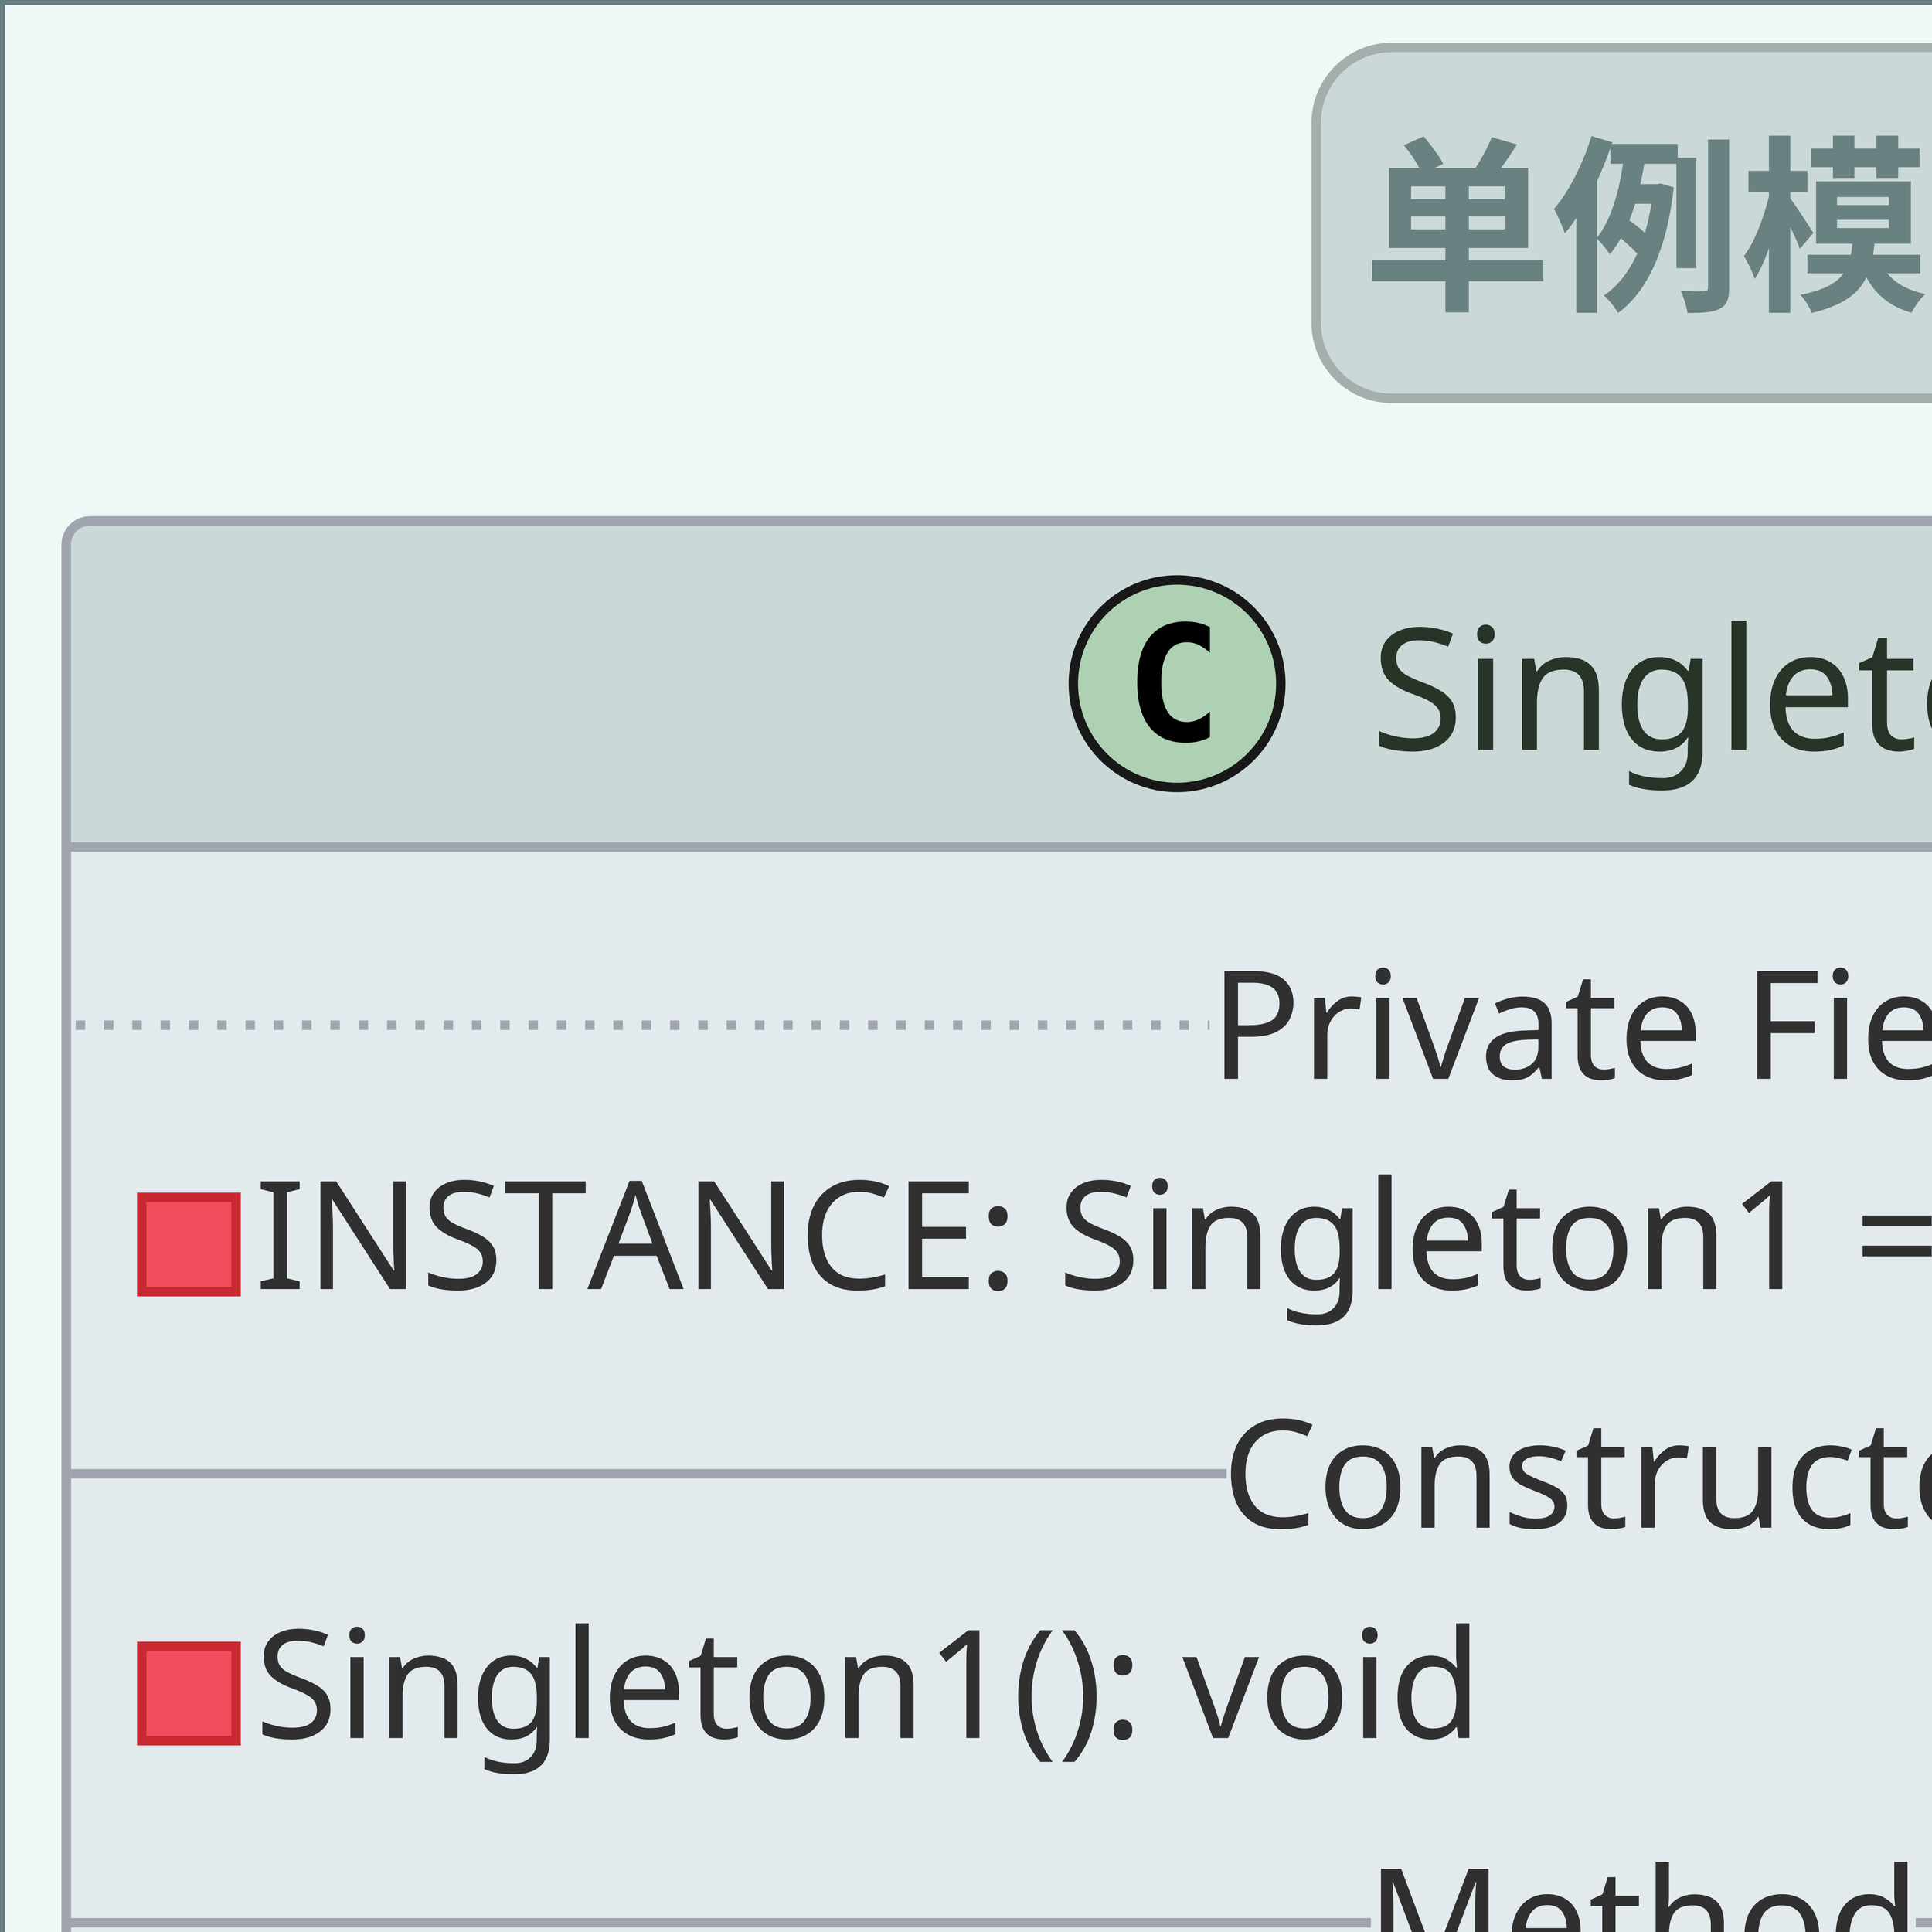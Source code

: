 @startuml
' 允许各种图混合使用
allowmixing
' UML图标题
title 单例模式

/'饿汉式1'/
class Singleton1{
	..Private Field..
	- INSTANCE: Singleton1 = new Singleton1()
	--Constructor--
	- Singleton1(): void
	__Method__
	+ getInstance(): Singleton1
}
Singleton1 o--> Singleton1

/'饿汉式2'/


/''''说明与样式
' 类之间的关系
依赖关系..>     .>		<.		<..
继承关系--|>    -|>		<|-		<|--
实现关系..|>    .|>		<|.		<|..
关联关系-->     <-->		--		->		<->
聚合关系--o     <--o		o-		o--
组合关系--*     <--*		*-		*--

' 访问权限
- private
# protected
~ default
+ public

' 备注
1. note top of Object : 备注在对象的四周
2. note "无方位位置" as Note1
3. note left: 备注在前一个类的四周
4. note on link #red : 链接注释
5. note left of Object
	注释内容
   end note

' 包
package com.lft.design.pattern {
	' 接口
	interface Interface
	' 棒棒糖接口()-- ()- --() -()
	Interface2 ()-- A
	' 抽象类
	abstract class AbstractClass
}
' 枚举
enum TimeUnit{
	DAYS
	HOURS
	MINUTES
	SECONDS
}

' 泛型
class Eye<? extends Head>{

}

' 命名空间
namespace net.dummy #DDDDDD {
	Meeting o-- Person
	.BaseClass <|- Meeting
}

' 改变箭头方向 left right up down
A .up.> B

' 关系类
class Student{
	Name
}
Student "0..*" -- "1..*" Course
(Student, Course) . Enrollment
class Enrollment{
	drop()
	cancel()
}

' 普通类
class Person{
	..Field..
	{field}				- name: String
	{static}{field}		- head: Head
	--Constructor--
	+ Person(name: String)
	==Method==
	{method}			+ getName(): String
	{abstract}{method}	+ doSomething(): void
	__Other__
}
class Head
Person "1" *-- "1" Head : contains >

' 类说明
class A << (I,#FF7700) 说明 >>
' 箭头颜色
A .[#395862].> B
'/


'' 类图样式

' 全局样式
skinparam {
	' 全局背景颜色
	backgroundColor #F0F7F7

	' 画布样式
	DiagramBorderColor #677C81
	DiagramBorderThickness 1

	' 分辨率
	Dpi 1920

	' 是否启用阴影
	Shadowing false


	' 手写样式是否启用
	handwritten false

	' 标题样式
	TitleBackgroundColor #CBD8D8
	TitleBorderColor #A5ADAD
	TitleBorderRoundCorner 16
	TitleBorderThickness 1
	TitleFontColor #6A8181
	TitleFontName YouYuan
	TitleFontSize 20

	' 箭头
	ArrowColor #6D6D6D
    ArrowThickness 1
	ArrowFontColor #6D6D6D
	ArrowFontName  Fira Code
	ArrowFontSize 16

	' 注释样式
	NoteBackgroundColor #E3EAED
	NoteBorderColor #47A7AB
    NoteFontColor #283428
    NoteFontName YouYuan
    NoteFontSize 16

	' 类图主样式
	ClassBackgroundColor #E3EAED
    ClassHeaderBackgroundColor #CBD8D8
	ClassBorderColor #A0A4AF
    ClassBorderThickness 1
    ClassAttributeIconSize 14
    ClassAttributeFontName  Fira Code
    ClassAttributeFontColor #303030
    ClassAttributeFontSize 16
    ClassFontColor #283428
    ClassFontName Fira Code
    ClassFontSize 18

    ' 图头标志样式
    StereotypeABackgroundColor #C3E88D
    StereotypeABorderColor #347998
    StereotypeCBackgroundColor #4FC3F7
    StereotypeCBorderColor #3683A5
    StereotypeEBackgroundColor #F78C6C
    StereotypeEBorderColor #894D3E
    StereotypeIBackgroundColor #C3E88D
    StereotypeIBorderColor #6F8150
    StereotypeNBackgroundColor #C691E9
    StereotypeNBorderColor #5D436A

	' 类图包样式
	PackageBackgroundColor #EAF9F7-#D4F1F2
	PackageBorderThickness 1
	PackageBorderColor 6D6D6D
    PackageFontColor #283428
    PackageFontName Fira Code
    PackageFontSize 18
    '''包样式 <<Node>> <<Rectangle>> <<Folder>> <<Frame>> <<Cloud>> <<Database>>
    PackageStyle Frame
    PackageTitleAlignment center

	' 用例图样式
    UsecaseBackgroundColor #CBD8D8
    UsecaseBorderColor #A0A4AF
    UsecaseBorderThickness 1
    UsecaseFontColor #283428
    UsecaseFontName Fira Code
    UsecaseFontSize 16
    UsecaseStereotypeFontColor #283428
    UsecaseStereotypeFontName Fira Code
    UsecaseStereotypeFontSize 12

	' 矩形样式
	RectangleBackgroundColor #E3EAED
	RectangleBorderColor #A0A4AF
	RectangleBorderThickness 1
	RectangleFontColor #283428
	RectangleFontName Fira Code
	RectangleFontSize 18
	' 字体样式 Normal Bold Italic
	RectangleFontStyle Bold Italic
}
@enduml